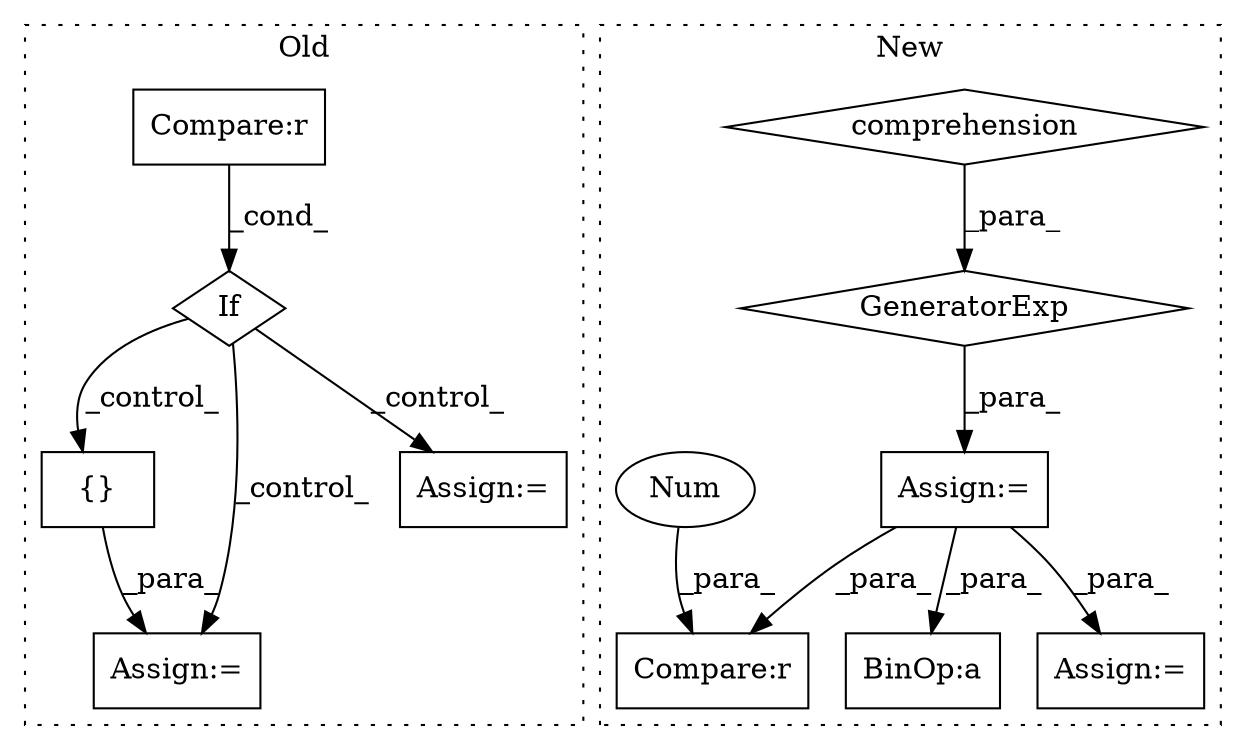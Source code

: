 digraph G {
subgraph cluster0 {
1 [label="{}" a="59" s="1348,1357" l="1,0" shape="box"];
4 [label="Assign:=" a="68" s="1345" l="3" shape="box"];
6 [label="If" a="96" s="1275" l="3" shape="diamond"];
10 [label="Compare:r" a="40" s="1278" l="39" shape="box"];
12 [label="Assign:=" a="68" s="1399" l="3" shape="box"];
label = "Old";
style="dotted";
}
subgraph cluster1 {
2 [label="GeneratorExp" a="55" s="1179" l="3" shape="diamond"];
3 [label="comprehension" a="45" s="1194" l="3" shape="diamond"];
5 [label="Assign:=" a="68" s="1163" l="3" shape="box"];
7 [label="Compare:r" a="40" s="2032" l="15" shape="box"];
8 [label="Num" a="76" s="2046" l="1" shape="ellipse"];
9 [label="BinOp:a" a="82" s="1972" l="3" shape="box"];
11 [label="Assign:=" a="68" s="2009" l="3" shape="box"];
label = "New";
style="dotted";
}
1 -> 4 [label="_para_"];
2 -> 5 [label="_para_"];
3 -> 2 [label="_para_"];
5 -> 9 [label="_para_"];
5 -> 11 [label="_para_"];
5 -> 7 [label="_para_"];
6 -> 12 [label="_control_"];
6 -> 1 [label="_control_"];
6 -> 4 [label="_control_"];
8 -> 7 [label="_para_"];
10 -> 6 [label="_cond_"];
}